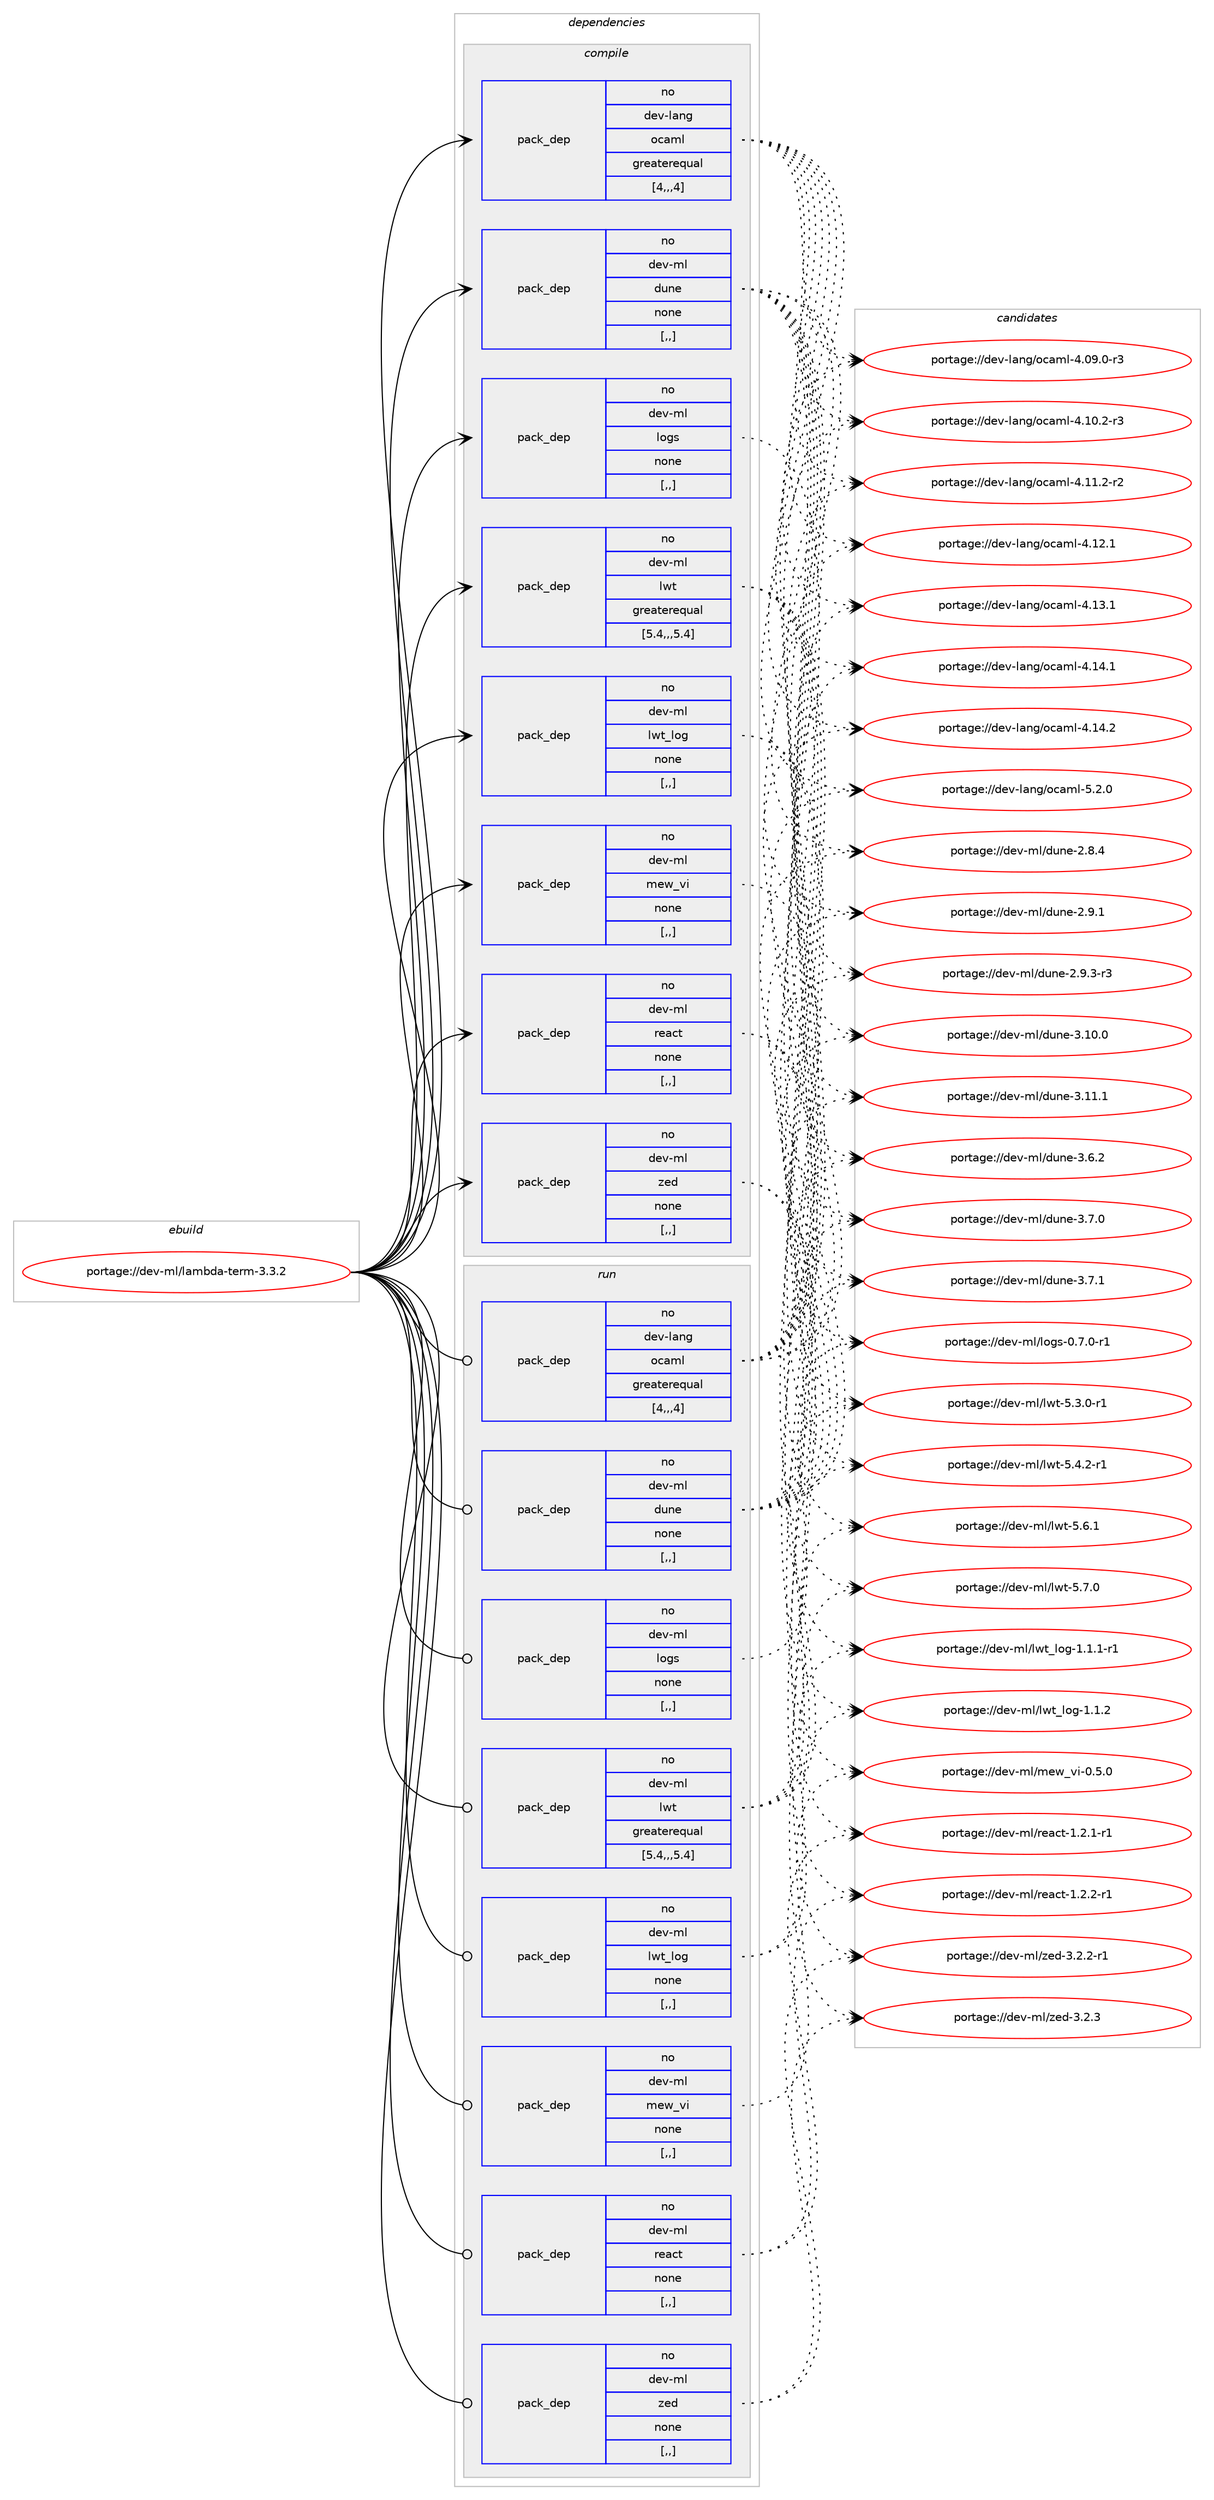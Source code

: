 digraph prolog {

# *************
# Graph options
# *************

newrank=true;
concentrate=true;
compound=true;
graph [rankdir=LR,fontname=Helvetica,fontsize=10,ranksep=1.5];#, ranksep=2.5, nodesep=0.2];
edge  [arrowhead=vee];
node  [fontname=Helvetica,fontsize=10];

# **********
# The ebuild
# **********

subgraph cluster_leftcol {
color=gray;
rank=same;
label=<<i>ebuild</i>>;
id [label="portage://dev-ml/lambda-term-3.3.2", color=red, width=4, href="../dev-ml/lambda-term-3.3.2.svg"];
}

# ****************
# The dependencies
# ****************

subgraph cluster_midcol {
color=gray;
label=<<i>dependencies</i>>;
subgraph cluster_compile {
fillcolor="#eeeeee";
style=filled;
label=<<i>compile</i>>;
subgraph pack87086 {
dependency116765 [label=<<TABLE BORDER="0" CELLBORDER="1" CELLSPACING="0" CELLPADDING="4" WIDTH="220"><TR><TD ROWSPAN="6" CELLPADDING="30">pack_dep</TD></TR><TR><TD WIDTH="110">no</TD></TR><TR><TD>dev-lang</TD></TR><TR><TD>ocaml</TD></TR><TR><TD>greaterequal</TD></TR><TR><TD>[4,,,4]</TD></TR></TABLE>>, shape=none, color=blue];
}
id:e -> dependency116765:w [weight=20,style="solid",arrowhead="vee"];
subgraph pack87087 {
dependency116766 [label=<<TABLE BORDER="0" CELLBORDER="1" CELLSPACING="0" CELLPADDING="4" WIDTH="220"><TR><TD ROWSPAN="6" CELLPADDING="30">pack_dep</TD></TR><TR><TD WIDTH="110">no</TD></TR><TR><TD>dev-ml</TD></TR><TR><TD>dune</TD></TR><TR><TD>none</TD></TR><TR><TD>[,,]</TD></TR></TABLE>>, shape=none, color=blue];
}
id:e -> dependency116766:w [weight=20,style="solid",arrowhead="vee"];
subgraph pack87088 {
dependency116767 [label=<<TABLE BORDER="0" CELLBORDER="1" CELLSPACING="0" CELLPADDING="4" WIDTH="220"><TR><TD ROWSPAN="6" CELLPADDING="30">pack_dep</TD></TR><TR><TD WIDTH="110">no</TD></TR><TR><TD>dev-ml</TD></TR><TR><TD>logs</TD></TR><TR><TD>none</TD></TR><TR><TD>[,,]</TD></TR></TABLE>>, shape=none, color=blue];
}
id:e -> dependency116767:w [weight=20,style="solid",arrowhead="vee"];
subgraph pack87089 {
dependency116768 [label=<<TABLE BORDER="0" CELLBORDER="1" CELLSPACING="0" CELLPADDING="4" WIDTH="220"><TR><TD ROWSPAN="6" CELLPADDING="30">pack_dep</TD></TR><TR><TD WIDTH="110">no</TD></TR><TR><TD>dev-ml</TD></TR><TR><TD>lwt</TD></TR><TR><TD>greaterequal</TD></TR><TR><TD>[5.4,,,5.4]</TD></TR></TABLE>>, shape=none, color=blue];
}
id:e -> dependency116768:w [weight=20,style="solid",arrowhead="vee"];
subgraph pack87090 {
dependency116769 [label=<<TABLE BORDER="0" CELLBORDER="1" CELLSPACING="0" CELLPADDING="4" WIDTH="220"><TR><TD ROWSPAN="6" CELLPADDING="30">pack_dep</TD></TR><TR><TD WIDTH="110">no</TD></TR><TR><TD>dev-ml</TD></TR><TR><TD>lwt_log</TD></TR><TR><TD>none</TD></TR><TR><TD>[,,]</TD></TR></TABLE>>, shape=none, color=blue];
}
id:e -> dependency116769:w [weight=20,style="solid",arrowhead="vee"];
subgraph pack87091 {
dependency116770 [label=<<TABLE BORDER="0" CELLBORDER="1" CELLSPACING="0" CELLPADDING="4" WIDTH="220"><TR><TD ROWSPAN="6" CELLPADDING="30">pack_dep</TD></TR><TR><TD WIDTH="110">no</TD></TR><TR><TD>dev-ml</TD></TR><TR><TD>mew_vi</TD></TR><TR><TD>none</TD></TR><TR><TD>[,,]</TD></TR></TABLE>>, shape=none, color=blue];
}
id:e -> dependency116770:w [weight=20,style="solid",arrowhead="vee"];
subgraph pack87092 {
dependency116771 [label=<<TABLE BORDER="0" CELLBORDER="1" CELLSPACING="0" CELLPADDING="4" WIDTH="220"><TR><TD ROWSPAN="6" CELLPADDING="30">pack_dep</TD></TR><TR><TD WIDTH="110">no</TD></TR><TR><TD>dev-ml</TD></TR><TR><TD>react</TD></TR><TR><TD>none</TD></TR><TR><TD>[,,]</TD></TR></TABLE>>, shape=none, color=blue];
}
id:e -> dependency116771:w [weight=20,style="solid",arrowhead="vee"];
subgraph pack87093 {
dependency116772 [label=<<TABLE BORDER="0" CELLBORDER="1" CELLSPACING="0" CELLPADDING="4" WIDTH="220"><TR><TD ROWSPAN="6" CELLPADDING="30">pack_dep</TD></TR><TR><TD WIDTH="110">no</TD></TR><TR><TD>dev-ml</TD></TR><TR><TD>zed</TD></TR><TR><TD>none</TD></TR><TR><TD>[,,]</TD></TR></TABLE>>, shape=none, color=blue];
}
id:e -> dependency116772:w [weight=20,style="solid",arrowhead="vee"];
}
subgraph cluster_compileandrun {
fillcolor="#eeeeee";
style=filled;
label=<<i>compile and run</i>>;
}
subgraph cluster_run {
fillcolor="#eeeeee";
style=filled;
label=<<i>run</i>>;
subgraph pack87094 {
dependency116773 [label=<<TABLE BORDER="0" CELLBORDER="1" CELLSPACING="0" CELLPADDING="4" WIDTH="220"><TR><TD ROWSPAN="6" CELLPADDING="30">pack_dep</TD></TR><TR><TD WIDTH="110">no</TD></TR><TR><TD>dev-lang</TD></TR><TR><TD>ocaml</TD></TR><TR><TD>greaterequal</TD></TR><TR><TD>[4,,,4]</TD></TR></TABLE>>, shape=none, color=blue];
}
id:e -> dependency116773:w [weight=20,style="solid",arrowhead="odot"];
subgraph pack87095 {
dependency116774 [label=<<TABLE BORDER="0" CELLBORDER="1" CELLSPACING="0" CELLPADDING="4" WIDTH="220"><TR><TD ROWSPAN="6" CELLPADDING="30">pack_dep</TD></TR><TR><TD WIDTH="110">no</TD></TR><TR><TD>dev-ml</TD></TR><TR><TD>dune</TD></TR><TR><TD>none</TD></TR><TR><TD>[,,]</TD></TR></TABLE>>, shape=none, color=blue];
}
id:e -> dependency116774:w [weight=20,style="solid",arrowhead="odot"];
subgraph pack87096 {
dependency116775 [label=<<TABLE BORDER="0" CELLBORDER="1" CELLSPACING="0" CELLPADDING="4" WIDTH="220"><TR><TD ROWSPAN="6" CELLPADDING="30">pack_dep</TD></TR><TR><TD WIDTH="110">no</TD></TR><TR><TD>dev-ml</TD></TR><TR><TD>logs</TD></TR><TR><TD>none</TD></TR><TR><TD>[,,]</TD></TR></TABLE>>, shape=none, color=blue];
}
id:e -> dependency116775:w [weight=20,style="solid",arrowhead="odot"];
subgraph pack87097 {
dependency116776 [label=<<TABLE BORDER="0" CELLBORDER="1" CELLSPACING="0" CELLPADDING="4" WIDTH="220"><TR><TD ROWSPAN="6" CELLPADDING="30">pack_dep</TD></TR><TR><TD WIDTH="110">no</TD></TR><TR><TD>dev-ml</TD></TR><TR><TD>lwt</TD></TR><TR><TD>greaterequal</TD></TR><TR><TD>[5.4,,,5.4]</TD></TR></TABLE>>, shape=none, color=blue];
}
id:e -> dependency116776:w [weight=20,style="solid",arrowhead="odot"];
subgraph pack87098 {
dependency116777 [label=<<TABLE BORDER="0" CELLBORDER="1" CELLSPACING="0" CELLPADDING="4" WIDTH="220"><TR><TD ROWSPAN="6" CELLPADDING="30">pack_dep</TD></TR><TR><TD WIDTH="110">no</TD></TR><TR><TD>dev-ml</TD></TR><TR><TD>lwt_log</TD></TR><TR><TD>none</TD></TR><TR><TD>[,,]</TD></TR></TABLE>>, shape=none, color=blue];
}
id:e -> dependency116777:w [weight=20,style="solid",arrowhead="odot"];
subgraph pack87099 {
dependency116778 [label=<<TABLE BORDER="0" CELLBORDER="1" CELLSPACING="0" CELLPADDING="4" WIDTH="220"><TR><TD ROWSPAN="6" CELLPADDING="30">pack_dep</TD></TR><TR><TD WIDTH="110">no</TD></TR><TR><TD>dev-ml</TD></TR><TR><TD>mew_vi</TD></TR><TR><TD>none</TD></TR><TR><TD>[,,]</TD></TR></TABLE>>, shape=none, color=blue];
}
id:e -> dependency116778:w [weight=20,style="solid",arrowhead="odot"];
subgraph pack87100 {
dependency116779 [label=<<TABLE BORDER="0" CELLBORDER="1" CELLSPACING="0" CELLPADDING="4" WIDTH="220"><TR><TD ROWSPAN="6" CELLPADDING="30">pack_dep</TD></TR><TR><TD WIDTH="110">no</TD></TR><TR><TD>dev-ml</TD></TR><TR><TD>react</TD></TR><TR><TD>none</TD></TR><TR><TD>[,,]</TD></TR></TABLE>>, shape=none, color=blue];
}
id:e -> dependency116779:w [weight=20,style="solid",arrowhead="odot"];
subgraph pack87101 {
dependency116780 [label=<<TABLE BORDER="0" CELLBORDER="1" CELLSPACING="0" CELLPADDING="4" WIDTH="220"><TR><TD ROWSPAN="6" CELLPADDING="30">pack_dep</TD></TR><TR><TD WIDTH="110">no</TD></TR><TR><TD>dev-ml</TD></TR><TR><TD>zed</TD></TR><TR><TD>none</TD></TR><TR><TD>[,,]</TD></TR></TABLE>>, shape=none, color=blue];
}
id:e -> dependency116780:w [weight=20,style="solid",arrowhead="odot"];
}
}

# **************
# The candidates
# **************

subgraph cluster_choices {
rank=same;
color=gray;
label=<<i>candidates</i>>;

subgraph choice87086 {
color=black;
nodesep=1;
choice1001011184510897110103471119997109108455246485746484511451 [label="portage://dev-lang/ocaml-4.09.0-r3", color=red, width=4,href="../dev-lang/ocaml-4.09.0-r3.svg"];
choice1001011184510897110103471119997109108455246494846504511451 [label="portage://dev-lang/ocaml-4.10.2-r3", color=red, width=4,href="../dev-lang/ocaml-4.10.2-r3.svg"];
choice1001011184510897110103471119997109108455246494946504511450 [label="portage://dev-lang/ocaml-4.11.2-r2", color=red, width=4,href="../dev-lang/ocaml-4.11.2-r2.svg"];
choice100101118451089711010347111999710910845524649504649 [label="portage://dev-lang/ocaml-4.12.1", color=red, width=4,href="../dev-lang/ocaml-4.12.1.svg"];
choice100101118451089711010347111999710910845524649514649 [label="portage://dev-lang/ocaml-4.13.1", color=red, width=4,href="../dev-lang/ocaml-4.13.1.svg"];
choice100101118451089711010347111999710910845524649524649 [label="portage://dev-lang/ocaml-4.14.1", color=red, width=4,href="../dev-lang/ocaml-4.14.1.svg"];
choice100101118451089711010347111999710910845524649524650 [label="portage://dev-lang/ocaml-4.14.2", color=red, width=4,href="../dev-lang/ocaml-4.14.2.svg"];
choice1001011184510897110103471119997109108455346504648 [label="portage://dev-lang/ocaml-5.2.0", color=red, width=4,href="../dev-lang/ocaml-5.2.0.svg"];
dependency116765:e -> choice1001011184510897110103471119997109108455246485746484511451:w [style=dotted,weight="100"];
dependency116765:e -> choice1001011184510897110103471119997109108455246494846504511451:w [style=dotted,weight="100"];
dependency116765:e -> choice1001011184510897110103471119997109108455246494946504511450:w [style=dotted,weight="100"];
dependency116765:e -> choice100101118451089711010347111999710910845524649504649:w [style=dotted,weight="100"];
dependency116765:e -> choice100101118451089711010347111999710910845524649514649:w [style=dotted,weight="100"];
dependency116765:e -> choice100101118451089711010347111999710910845524649524649:w [style=dotted,weight="100"];
dependency116765:e -> choice100101118451089711010347111999710910845524649524650:w [style=dotted,weight="100"];
dependency116765:e -> choice1001011184510897110103471119997109108455346504648:w [style=dotted,weight="100"];
}
subgraph choice87087 {
color=black;
nodesep=1;
choice1001011184510910847100117110101455046564652 [label="portage://dev-ml/dune-2.8.4", color=red, width=4,href="../dev-ml/dune-2.8.4.svg"];
choice1001011184510910847100117110101455046574649 [label="portage://dev-ml/dune-2.9.1", color=red, width=4,href="../dev-ml/dune-2.9.1.svg"];
choice10010111845109108471001171101014550465746514511451 [label="portage://dev-ml/dune-2.9.3-r3", color=red, width=4,href="../dev-ml/dune-2.9.3-r3.svg"];
choice100101118451091084710011711010145514649484648 [label="portage://dev-ml/dune-3.10.0", color=red, width=4,href="../dev-ml/dune-3.10.0.svg"];
choice100101118451091084710011711010145514649494649 [label="portage://dev-ml/dune-3.11.1", color=red, width=4,href="../dev-ml/dune-3.11.1.svg"];
choice1001011184510910847100117110101455146544650 [label="portage://dev-ml/dune-3.6.2", color=red, width=4,href="../dev-ml/dune-3.6.2.svg"];
choice1001011184510910847100117110101455146554648 [label="portage://dev-ml/dune-3.7.0", color=red, width=4,href="../dev-ml/dune-3.7.0.svg"];
choice1001011184510910847100117110101455146554649 [label="portage://dev-ml/dune-3.7.1", color=red, width=4,href="../dev-ml/dune-3.7.1.svg"];
dependency116766:e -> choice1001011184510910847100117110101455046564652:w [style=dotted,weight="100"];
dependency116766:e -> choice1001011184510910847100117110101455046574649:w [style=dotted,weight="100"];
dependency116766:e -> choice10010111845109108471001171101014550465746514511451:w [style=dotted,weight="100"];
dependency116766:e -> choice100101118451091084710011711010145514649484648:w [style=dotted,weight="100"];
dependency116766:e -> choice100101118451091084710011711010145514649494649:w [style=dotted,weight="100"];
dependency116766:e -> choice1001011184510910847100117110101455146544650:w [style=dotted,weight="100"];
dependency116766:e -> choice1001011184510910847100117110101455146554648:w [style=dotted,weight="100"];
dependency116766:e -> choice1001011184510910847100117110101455146554649:w [style=dotted,weight="100"];
}
subgraph choice87088 {
color=black;
nodesep=1;
choice10010111845109108471081111031154548465546484511449 [label="portage://dev-ml/logs-0.7.0-r1", color=red, width=4,href="../dev-ml/logs-0.7.0-r1.svg"];
dependency116767:e -> choice10010111845109108471081111031154548465546484511449:w [style=dotted,weight="100"];
}
subgraph choice87089 {
color=black;
nodesep=1;
choice10010111845109108471081191164553465146484511449 [label="portage://dev-ml/lwt-5.3.0-r1", color=red, width=4,href="../dev-ml/lwt-5.3.0-r1.svg"];
choice10010111845109108471081191164553465246504511449 [label="portage://dev-ml/lwt-5.4.2-r1", color=red, width=4,href="../dev-ml/lwt-5.4.2-r1.svg"];
choice1001011184510910847108119116455346544649 [label="portage://dev-ml/lwt-5.6.1", color=red, width=4,href="../dev-ml/lwt-5.6.1.svg"];
choice1001011184510910847108119116455346554648 [label="portage://dev-ml/lwt-5.7.0", color=red, width=4,href="../dev-ml/lwt-5.7.0.svg"];
dependency116768:e -> choice10010111845109108471081191164553465146484511449:w [style=dotted,weight="100"];
dependency116768:e -> choice10010111845109108471081191164553465246504511449:w [style=dotted,weight="100"];
dependency116768:e -> choice1001011184510910847108119116455346544649:w [style=dotted,weight="100"];
dependency116768:e -> choice1001011184510910847108119116455346554648:w [style=dotted,weight="100"];
}
subgraph choice87090 {
color=black;
nodesep=1;
choice1001011184510910847108119116951081111034549464946494511449 [label="portage://dev-ml/lwt_log-1.1.1-r1", color=red, width=4,href="../dev-ml/lwt_log-1.1.1-r1.svg"];
choice100101118451091084710811911695108111103454946494650 [label="portage://dev-ml/lwt_log-1.1.2", color=red, width=4,href="../dev-ml/lwt_log-1.1.2.svg"];
dependency116769:e -> choice1001011184510910847108119116951081111034549464946494511449:w [style=dotted,weight="100"];
dependency116769:e -> choice100101118451091084710811911695108111103454946494650:w [style=dotted,weight="100"];
}
subgraph choice87091 {
color=black;
nodesep=1;
choice100101118451091084710910111995118105454846534648 [label="portage://dev-ml/mew_vi-0.5.0", color=red, width=4,href="../dev-ml/mew_vi-0.5.0.svg"];
dependency116770:e -> choice100101118451091084710910111995118105454846534648:w [style=dotted,weight="100"];
}
subgraph choice87092 {
color=black;
nodesep=1;
choice100101118451091084711410197991164549465046494511449 [label="portage://dev-ml/react-1.2.1-r1", color=red, width=4,href="../dev-ml/react-1.2.1-r1.svg"];
choice100101118451091084711410197991164549465046504511449 [label="portage://dev-ml/react-1.2.2-r1", color=red, width=4,href="../dev-ml/react-1.2.2-r1.svg"];
dependency116771:e -> choice100101118451091084711410197991164549465046494511449:w [style=dotted,weight="100"];
dependency116771:e -> choice100101118451091084711410197991164549465046504511449:w [style=dotted,weight="100"];
}
subgraph choice87093 {
color=black;
nodesep=1;
choice10010111845109108471221011004551465046504511449 [label="portage://dev-ml/zed-3.2.2-r1", color=red, width=4,href="../dev-ml/zed-3.2.2-r1.svg"];
choice1001011184510910847122101100455146504651 [label="portage://dev-ml/zed-3.2.3", color=red, width=4,href="../dev-ml/zed-3.2.3.svg"];
dependency116772:e -> choice10010111845109108471221011004551465046504511449:w [style=dotted,weight="100"];
dependency116772:e -> choice1001011184510910847122101100455146504651:w [style=dotted,weight="100"];
}
subgraph choice87094 {
color=black;
nodesep=1;
choice1001011184510897110103471119997109108455246485746484511451 [label="portage://dev-lang/ocaml-4.09.0-r3", color=red, width=4,href="../dev-lang/ocaml-4.09.0-r3.svg"];
choice1001011184510897110103471119997109108455246494846504511451 [label="portage://dev-lang/ocaml-4.10.2-r3", color=red, width=4,href="../dev-lang/ocaml-4.10.2-r3.svg"];
choice1001011184510897110103471119997109108455246494946504511450 [label="portage://dev-lang/ocaml-4.11.2-r2", color=red, width=4,href="../dev-lang/ocaml-4.11.2-r2.svg"];
choice100101118451089711010347111999710910845524649504649 [label="portage://dev-lang/ocaml-4.12.1", color=red, width=4,href="../dev-lang/ocaml-4.12.1.svg"];
choice100101118451089711010347111999710910845524649514649 [label="portage://dev-lang/ocaml-4.13.1", color=red, width=4,href="../dev-lang/ocaml-4.13.1.svg"];
choice100101118451089711010347111999710910845524649524649 [label="portage://dev-lang/ocaml-4.14.1", color=red, width=4,href="../dev-lang/ocaml-4.14.1.svg"];
choice100101118451089711010347111999710910845524649524650 [label="portage://dev-lang/ocaml-4.14.2", color=red, width=4,href="../dev-lang/ocaml-4.14.2.svg"];
choice1001011184510897110103471119997109108455346504648 [label="portage://dev-lang/ocaml-5.2.0", color=red, width=4,href="../dev-lang/ocaml-5.2.0.svg"];
dependency116773:e -> choice1001011184510897110103471119997109108455246485746484511451:w [style=dotted,weight="100"];
dependency116773:e -> choice1001011184510897110103471119997109108455246494846504511451:w [style=dotted,weight="100"];
dependency116773:e -> choice1001011184510897110103471119997109108455246494946504511450:w [style=dotted,weight="100"];
dependency116773:e -> choice100101118451089711010347111999710910845524649504649:w [style=dotted,weight="100"];
dependency116773:e -> choice100101118451089711010347111999710910845524649514649:w [style=dotted,weight="100"];
dependency116773:e -> choice100101118451089711010347111999710910845524649524649:w [style=dotted,weight="100"];
dependency116773:e -> choice100101118451089711010347111999710910845524649524650:w [style=dotted,weight="100"];
dependency116773:e -> choice1001011184510897110103471119997109108455346504648:w [style=dotted,weight="100"];
}
subgraph choice87095 {
color=black;
nodesep=1;
choice1001011184510910847100117110101455046564652 [label="portage://dev-ml/dune-2.8.4", color=red, width=4,href="../dev-ml/dune-2.8.4.svg"];
choice1001011184510910847100117110101455046574649 [label="portage://dev-ml/dune-2.9.1", color=red, width=4,href="../dev-ml/dune-2.9.1.svg"];
choice10010111845109108471001171101014550465746514511451 [label="portage://dev-ml/dune-2.9.3-r3", color=red, width=4,href="../dev-ml/dune-2.9.3-r3.svg"];
choice100101118451091084710011711010145514649484648 [label="portage://dev-ml/dune-3.10.0", color=red, width=4,href="../dev-ml/dune-3.10.0.svg"];
choice100101118451091084710011711010145514649494649 [label="portage://dev-ml/dune-3.11.1", color=red, width=4,href="../dev-ml/dune-3.11.1.svg"];
choice1001011184510910847100117110101455146544650 [label="portage://dev-ml/dune-3.6.2", color=red, width=4,href="../dev-ml/dune-3.6.2.svg"];
choice1001011184510910847100117110101455146554648 [label="portage://dev-ml/dune-3.7.0", color=red, width=4,href="../dev-ml/dune-3.7.0.svg"];
choice1001011184510910847100117110101455146554649 [label="portage://dev-ml/dune-3.7.1", color=red, width=4,href="../dev-ml/dune-3.7.1.svg"];
dependency116774:e -> choice1001011184510910847100117110101455046564652:w [style=dotted,weight="100"];
dependency116774:e -> choice1001011184510910847100117110101455046574649:w [style=dotted,weight="100"];
dependency116774:e -> choice10010111845109108471001171101014550465746514511451:w [style=dotted,weight="100"];
dependency116774:e -> choice100101118451091084710011711010145514649484648:w [style=dotted,weight="100"];
dependency116774:e -> choice100101118451091084710011711010145514649494649:w [style=dotted,weight="100"];
dependency116774:e -> choice1001011184510910847100117110101455146544650:w [style=dotted,weight="100"];
dependency116774:e -> choice1001011184510910847100117110101455146554648:w [style=dotted,weight="100"];
dependency116774:e -> choice1001011184510910847100117110101455146554649:w [style=dotted,weight="100"];
}
subgraph choice87096 {
color=black;
nodesep=1;
choice10010111845109108471081111031154548465546484511449 [label="portage://dev-ml/logs-0.7.0-r1", color=red, width=4,href="../dev-ml/logs-0.7.0-r1.svg"];
dependency116775:e -> choice10010111845109108471081111031154548465546484511449:w [style=dotted,weight="100"];
}
subgraph choice87097 {
color=black;
nodesep=1;
choice10010111845109108471081191164553465146484511449 [label="portage://dev-ml/lwt-5.3.0-r1", color=red, width=4,href="../dev-ml/lwt-5.3.0-r1.svg"];
choice10010111845109108471081191164553465246504511449 [label="portage://dev-ml/lwt-5.4.2-r1", color=red, width=4,href="../dev-ml/lwt-5.4.2-r1.svg"];
choice1001011184510910847108119116455346544649 [label="portage://dev-ml/lwt-5.6.1", color=red, width=4,href="../dev-ml/lwt-5.6.1.svg"];
choice1001011184510910847108119116455346554648 [label="portage://dev-ml/lwt-5.7.0", color=red, width=4,href="../dev-ml/lwt-5.7.0.svg"];
dependency116776:e -> choice10010111845109108471081191164553465146484511449:w [style=dotted,weight="100"];
dependency116776:e -> choice10010111845109108471081191164553465246504511449:w [style=dotted,weight="100"];
dependency116776:e -> choice1001011184510910847108119116455346544649:w [style=dotted,weight="100"];
dependency116776:e -> choice1001011184510910847108119116455346554648:w [style=dotted,weight="100"];
}
subgraph choice87098 {
color=black;
nodesep=1;
choice1001011184510910847108119116951081111034549464946494511449 [label="portage://dev-ml/lwt_log-1.1.1-r1", color=red, width=4,href="../dev-ml/lwt_log-1.1.1-r1.svg"];
choice100101118451091084710811911695108111103454946494650 [label="portage://dev-ml/lwt_log-1.1.2", color=red, width=4,href="../dev-ml/lwt_log-1.1.2.svg"];
dependency116777:e -> choice1001011184510910847108119116951081111034549464946494511449:w [style=dotted,weight="100"];
dependency116777:e -> choice100101118451091084710811911695108111103454946494650:w [style=dotted,weight="100"];
}
subgraph choice87099 {
color=black;
nodesep=1;
choice100101118451091084710910111995118105454846534648 [label="portage://dev-ml/mew_vi-0.5.0", color=red, width=4,href="../dev-ml/mew_vi-0.5.0.svg"];
dependency116778:e -> choice100101118451091084710910111995118105454846534648:w [style=dotted,weight="100"];
}
subgraph choice87100 {
color=black;
nodesep=1;
choice100101118451091084711410197991164549465046494511449 [label="portage://dev-ml/react-1.2.1-r1", color=red, width=4,href="../dev-ml/react-1.2.1-r1.svg"];
choice100101118451091084711410197991164549465046504511449 [label="portage://dev-ml/react-1.2.2-r1", color=red, width=4,href="../dev-ml/react-1.2.2-r1.svg"];
dependency116779:e -> choice100101118451091084711410197991164549465046494511449:w [style=dotted,weight="100"];
dependency116779:e -> choice100101118451091084711410197991164549465046504511449:w [style=dotted,weight="100"];
}
subgraph choice87101 {
color=black;
nodesep=1;
choice10010111845109108471221011004551465046504511449 [label="portage://dev-ml/zed-3.2.2-r1", color=red, width=4,href="../dev-ml/zed-3.2.2-r1.svg"];
choice1001011184510910847122101100455146504651 [label="portage://dev-ml/zed-3.2.3", color=red, width=4,href="../dev-ml/zed-3.2.3.svg"];
dependency116780:e -> choice10010111845109108471221011004551465046504511449:w [style=dotted,weight="100"];
dependency116780:e -> choice1001011184510910847122101100455146504651:w [style=dotted,weight="100"];
}
}

}
